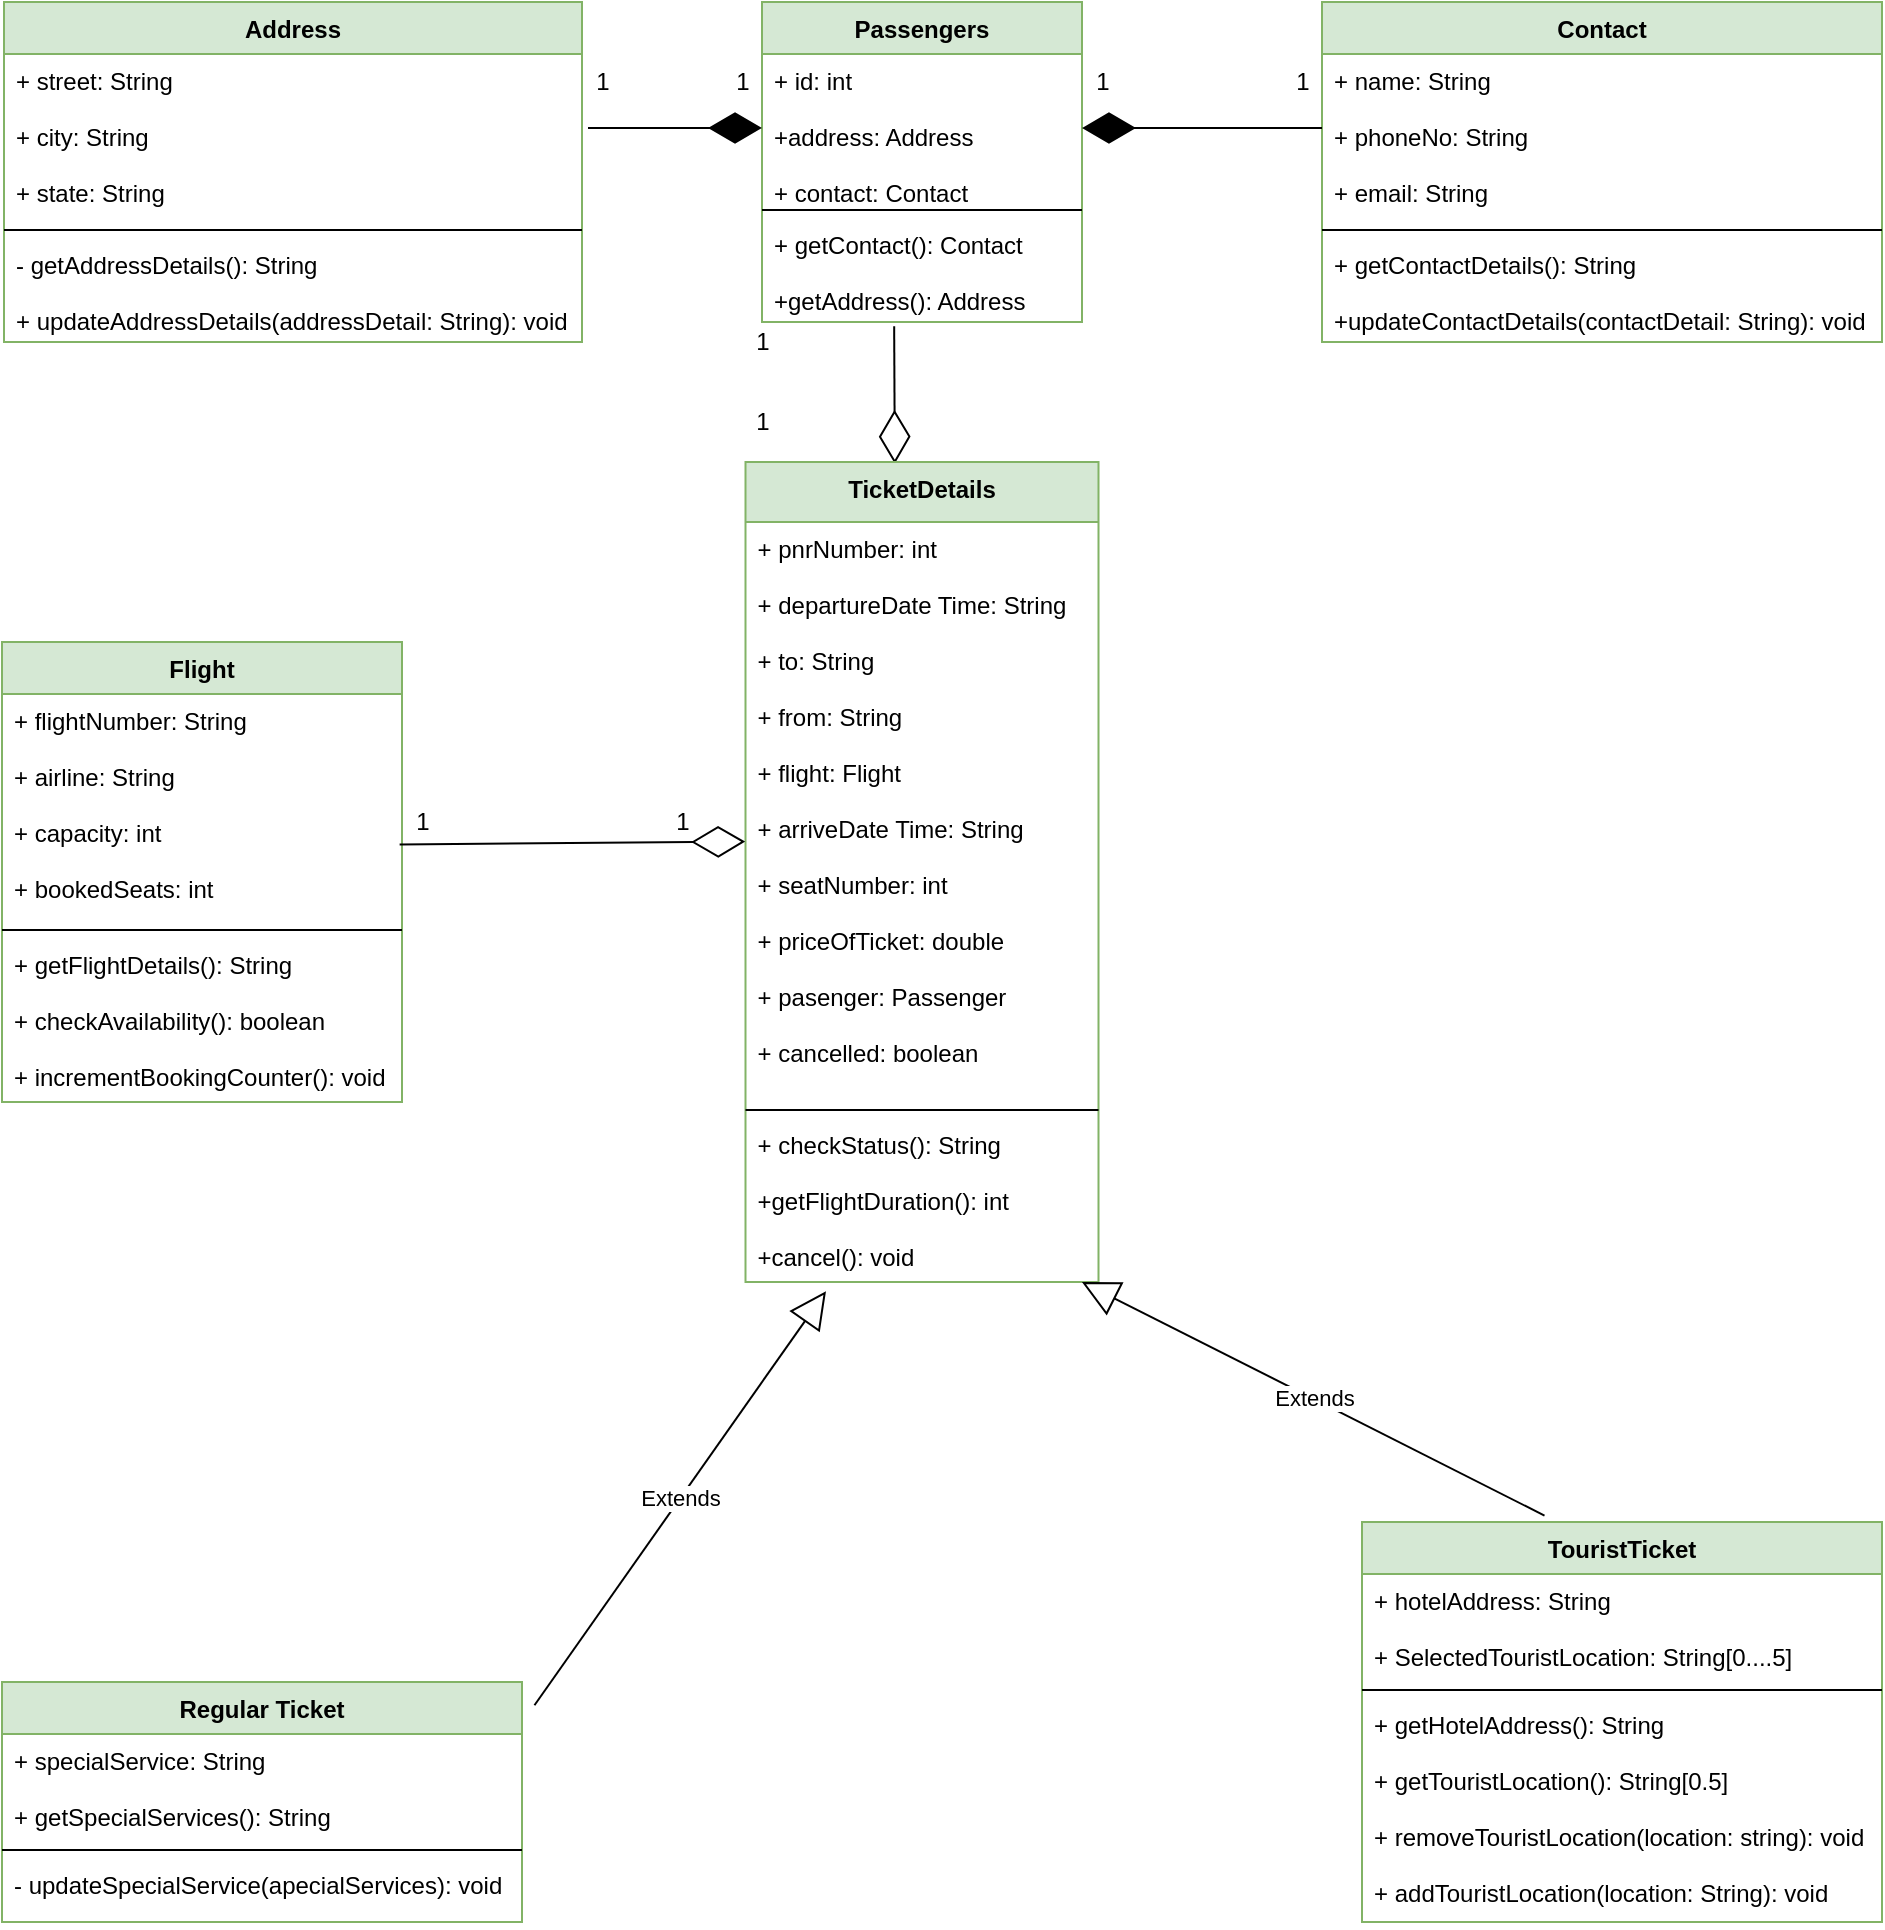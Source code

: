 <mxfile version="14.7.3" type="device"><diagram id="C5RBs43oDa-KdzZeNtuy" name="Page-1"><mxGraphModel dx="1221" dy="659" grid="1" gridSize="10" guides="1" tooltips="1" connect="1" arrows="1" fold="1" page="1" pageScale="1" pageWidth="827" pageHeight="1169" math="0" shadow="0"><root><mxCell id="WIyWlLk6GJQsqaUBKTNV-0"/><mxCell id="WIyWlLk6GJQsqaUBKTNV-1" parent="WIyWlLk6GJQsqaUBKTNV-0"/><mxCell id="pqVaGtPBw4-IldMZ6aQN-0" value="" style="endArrow=diamondThin;endFill=0;endSize=24;html=1;entryX=0.423;entryY=0.002;entryDx=0;entryDy=0;entryPerimeter=0;exitX=0.413;exitY=1.042;exitDx=0;exitDy=0;exitPerimeter=0;" parent="WIyWlLk6GJQsqaUBKTNV-1" source="2CcRBYPIuqYAXpTMlxEL-9" target="2CcRBYPIuqYAXpTMlxEL-23" edge="1"><mxGeometry width="160" relative="1" as="geometry"><mxPoint x="400" y="140" as="sourcePoint"/><mxPoint x="230" y="180" as="targetPoint"/><Array as="points"/></mxGeometry></mxCell><mxCell id="2CcRBYPIuqYAXpTMlxEL-6" value="Passengers" style="swimlane;fontStyle=1;align=center;verticalAlign=top;childLayout=stackLayout;horizontal=1;startSize=26;horizontalStack=0;resizeParent=1;resizeParentMax=0;resizeLast=0;collapsible=1;marginBottom=0;fillColor=#d5e8d4;strokeColor=#82b366;" parent="WIyWlLk6GJQsqaUBKTNV-1" vertex="1"><mxGeometry x="380" width="160" height="160" as="geometry"/></mxCell><mxCell id="2CcRBYPIuqYAXpTMlxEL-7" value="+ id: int&#10;&#10;+address: Address&#10;&#10;+ contact: Contact" style="text;strokeColor=none;fillColor=none;align=left;verticalAlign=top;spacingLeft=4;spacingRight=4;overflow=hidden;rotatable=0;points=[[0,0.5],[1,0.5]];portConstraint=eastwest;" parent="2CcRBYPIuqYAXpTMlxEL-6" vertex="1"><mxGeometry y="26" width="160" height="74" as="geometry"/></mxCell><mxCell id="2CcRBYPIuqYAXpTMlxEL-8" value="" style="line;strokeWidth=1;fillColor=none;align=left;verticalAlign=middle;spacingTop=-1;spacingLeft=3;spacingRight=3;rotatable=0;labelPosition=right;points=[];portConstraint=eastwest;" parent="2CcRBYPIuqYAXpTMlxEL-6" vertex="1"><mxGeometry y="100" width="160" height="8" as="geometry"/></mxCell><mxCell id="2CcRBYPIuqYAXpTMlxEL-9" value="+ getContact(): Contact&#10;&#10;+getAddress(): Address" style="text;strokeColor=none;fillColor=none;align=left;verticalAlign=top;spacingLeft=4;spacingRight=4;overflow=hidden;rotatable=0;points=[[0,0.5],[1,0.5]];portConstraint=eastwest;" parent="2CcRBYPIuqYAXpTMlxEL-6" vertex="1"><mxGeometry y="108" width="160" height="52" as="geometry"/></mxCell><mxCell id="2CcRBYPIuqYAXpTMlxEL-10" value="Address" style="swimlane;fontStyle=1;align=center;verticalAlign=top;childLayout=stackLayout;horizontal=1;startSize=26;horizontalStack=0;resizeParent=1;resizeParentMax=0;resizeLast=0;collapsible=1;marginBottom=0;fillColor=#d5e8d4;strokeColor=#82b366;" parent="WIyWlLk6GJQsqaUBKTNV-1" vertex="1"><mxGeometry x="1" width="289" height="170" as="geometry"/></mxCell><mxCell id="2CcRBYPIuqYAXpTMlxEL-11" value="+ street: String&#10;&#10;+ city: String&#10;&#10;+ state: String&#10;&#10;&#10;" style="text;strokeColor=none;fillColor=none;align=left;verticalAlign=top;spacingLeft=4;spacingRight=4;overflow=hidden;rotatable=0;points=[[0,0.5],[1,0.5]];portConstraint=eastwest;" parent="2CcRBYPIuqYAXpTMlxEL-10" vertex="1"><mxGeometry y="26" width="289" height="84" as="geometry"/></mxCell><mxCell id="2CcRBYPIuqYAXpTMlxEL-12" value="" style="line;strokeWidth=1;fillColor=none;align=left;verticalAlign=middle;spacingTop=-1;spacingLeft=3;spacingRight=3;rotatable=0;labelPosition=right;points=[];portConstraint=eastwest;" parent="2CcRBYPIuqYAXpTMlxEL-10" vertex="1"><mxGeometry y="110" width="289" height="8" as="geometry"/></mxCell><mxCell id="2CcRBYPIuqYAXpTMlxEL-13" value="- getAddressDetails(): String&#10;&#10;+ updateAddressDetails(addressDetail: String): void" style="text;strokeColor=none;fillColor=none;align=left;verticalAlign=top;spacingLeft=4;spacingRight=4;overflow=hidden;rotatable=0;points=[[0,0.5],[1,0.5]];portConstraint=eastwest;" parent="2CcRBYPIuqYAXpTMlxEL-10" vertex="1"><mxGeometry y="118" width="289" height="52" as="geometry"/></mxCell><mxCell id="2CcRBYPIuqYAXpTMlxEL-15" value="Contact" style="swimlane;fontStyle=1;align=center;verticalAlign=top;childLayout=stackLayout;horizontal=1;startSize=26;horizontalStack=0;resizeParent=1;resizeParentMax=0;resizeLast=0;collapsible=1;marginBottom=0;fillColor=#d5e8d4;strokeColor=#82b366;" parent="WIyWlLk6GJQsqaUBKTNV-1" vertex="1"><mxGeometry x="660" width="280" height="170" as="geometry"/></mxCell><mxCell id="2CcRBYPIuqYAXpTMlxEL-16" value="+ name: String&#10;&#10;+ phoneNo: String&#10;&#10;+ email: String&#10;" style="text;strokeColor=none;fillColor=none;align=left;verticalAlign=top;spacingLeft=4;spacingRight=4;overflow=hidden;rotatable=0;points=[[0,0.5],[1,0.5]];portConstraint=eastwest;" parent="2CcRBYPIuqYAXpTMlxEL-15" vertex="1"><mxGeometry y="26" width="280" height="84" as="geometry"/></mxCell><mxCell id="2CcRBYPIuqYAXpTMlxEL-17" value="" style="line;strokeWidth=1;fillColor=none;align=left;verticalAlign=middle;spacingTop=-1;spacingLeft=3;spacingRight=3;rotatable=0;labelPosition=right;points=[];portConstraint=eastwest;" parent="2CcRBYPIuqYAXpTMlxEL-15" vertex="1"><mxGeometry y="110" width="280" height="8" as="geometry"/></mxCell><mxCell id="2CcRBYPIuqYAXpTMlxEL-18" value="+ getContactDetails(): String&#10;&#10;+updateContactDetails(contactDetail: String): void" style="text;strokeColor=none;fillColor=none;align=left;verticalAlign=top;spacingLeft=4;spacingRight=4;overflow=hidden;rotatable=0;points=[[0,0.5],[1,0.5]];portConstraint=eastwest;" parent="2CcRBYPIuqYAXpTMlxEL-15" vertex="1"><mxGeometry y="118" width="280" height="52" as="geometry"/></mxCell><mxCell id="2CcRBYPIuqYAXpTMlxEL-21" value="" style="endArrow=diamondThin;endFill=1;endSize=24;html=1;entryX=0;entryY=0.5;entryDx=0;entryDy=0;" parent="WIyWlLk6GJQsqaUBKTNV-1" edge="1" target="2CcRBYPIuqYAXpTMlxEL-7"><mxGeometry width="160" relative="1" as="geometry"><mxPoint x="293" y="63" as="sourcePoint"/><mxPoint x="330" y="60" as="targetPoint"/></mxGeometry></mxCell><mxCell id="2CcRBYPIuqYAXpTMlxEL-22" value="" style="endArrow=diamondThin;endFill=1;endSize=24;html=1;entryX=1;entryY=0.5;entryDx=0;entryDy=0;" parent="WIyWlLk6GJQsqaUBKTNV-1" edge="1" target="2CcRBYPIuqYAXpTMlxEL-7"><mxGeometry width="160" relative="1" as="geometry"><mxPoint x="660" y="63" as="sourcePoint"/><mxPoint x="550" y="57" as="targetPoint"/></mxGeometry></mxCell><mxCell id="2CcRBYPIuqYAXpTMlxEL-23" value="TicketDetails" style="swimlane;fontStyle=1;align=center;verticalAlign=top;childLayout=stackLayout;horizontal=1;startSize=30;horizontalStack=0;resizeParent=1;resizeParentMax=0;resizeLast=0;collapsible=1;marginBottom=0;fillColor=#d5e8d4;strokeColor=#82b366;" parent="WIyWlLk6GJQsqaUBKTNV-1" vertex="1"><mxGeometry x="371.75" y="230" width="176.5" height="410" as="geometry"/></mxCell><mxCell id="2CcRBYPIuqYAXpTMlxEL-24" value="+ pnrNumber: int&#10;&#10;+ departureDate Time: String&#10;&#10;+ to: String&#10;&#10;+ from: String&#10;&#10;+ flight: Flight&#10;&#10;+ arriveDate Time: String&#10;&#10;+ seatNumber: int&#10;&#10;+ priceOfTicket: double&#10;&#10;+ pasenger: Passenger&#10;&#10;+ cancelled: boolean&#10;" style="text;strokeColor=none;fillColor=none;align=left;verticalAlign=top;spacingLeft=4;spacingRight=4;overflow=hidden;rotatable=0;points=[[0,0.5],[1,0.5]];portConstraint=eastwest;" parent="2CcRBYPIuqYAXpTMlxEL-23" vertex="1"><mxGeometry y="30" width="176.5" height="290" as="geometry"/></mxCell><mxCell id="2CcRBYPIuqYAXpTMlxEL-25" value="" style="line;strokeWidth=1;fillColor=none;align=left;verticalAlign=middle;spacingTop=-1;spacingLeft=3;spacingRight=3;rotatable=0;labelPosition=right;points=[];portConstraint=eastwest;" parent="2CcRBYPIuqYAXpTMlxEL-23" vertex="1"><mxGeometry y="320" width="176.5" height="8" as="geometry"/></mxCell><mxCell id="2CcRBYPIuqYAXpTMlxEL-26" value="+ checkStatus(): String&#10;&#10;+getFlightDuration(): int&#10;&#10;+cancel(): void" style="text;strokeColor=none;fillColor=none;align=left;verticalAlign=top;spacingLeft=4;spacingRight=4;overflow=hidden;rotatable=0;points=[[0,0.5],[1,0.5]];portConstraint=eastwest;" parent="2CcRBYPIuqYAXpTMlxEL-23" vertex="1"><mxGeometry y="328" width="176.5" height="82" as="geometry"/></mxCell><mxCell id="2CcRBYPIuqYAXpTMlxEL-30" style="edgeStyle=orthogonalEdgeStyle;rounded=0;orthogonalLoop=1;jettySize=auto;html=1;exitX=1;exitY=0.5;exitDx=0;exitDy=0;" parent="2CcRBYPIuqYAXpTMlxEL-23" source="2CcRBYPIuqYAXpTMlxEL-24" target="2CcRBYPIuqYAXpTMlxEL-24" edge="1"><mxGeometry relative="1" as="geometry"/></mxCell><mxCell id="2CcRBYPIuqYAXpTMlxEL-31" value="Flight" style="swimlane;fontStyle=1;align=center;verticalAlign=top;childLayout=stackLayout;horizontal=1;startSize=26;horizontalStack=0;resizeParent=1;resizeParentMax=0;resizeLast=0;collapsible=1;marginBottom=0;fillColor=#d5e8d4;strokeColor=#82b366;" parent="WIyWlLk6GJQsqaUBKTNV-1" vertex="1"><mxGeometry y="320" width="200" height="230" as="geometry"/></mxCell><mxCell id="2CcRBYPIuqYAXpTMlxEL-49" value="+ flightNumber: String&#10;&#10;+ airline: String&#10;&#10;+ capacity: int&#10;&#10;+ bookedSeats: int&#10;" style="text;strokeColor=none;fillColor=none;align=left;verticalAlign=top;spacingLeft=4;spacingRight=4;overflow=hidden;rotatable=0;points=[[0,0.5],[1,0.5]];portConstraint=eastwest;" parent="2CcRBYPIuqYAXpTMlxEL-31" vertex="1"><mxGeometry y="26" width="200" height="114" as="geometry"/></mxCell><mxCell id="2CcRBYPIuqYAXpTMlxEL-33" value="" style="line;strokeWidth=1;fillColor=none;align=left;verticalAlign=middle;spacingTop=-1;spacingLeft=3;spacingRight=3;rotatable=0;labelPosition=right;points=[];portConstraint=eastwest;" parent="2CcRBYPIuqYAXpTMlxEL-31" vertex="1"><mxGeometry y="140" width="200" height="8" as="geometry"/></mxCell><mxCell id="2CcRBYPIuqYAXpTMlxEL-34" value="+ getFlightDetails(): String&#10;&#10;+ checkAvailability(): boolean&#10;&#10;+ incrementBookingCounter(): void" style="text;strokeColor=none;fillColor=none;align=left;verticalAlign=top;spacingLeft=4;spacingRight=4;overflow=hidden;rotatable=0;points=[[0,0.5],[1,0.5]];portConstraint=eastwest;" parent="2CcRBYPIuqYAXpTMlxEL-31" vertex="1"><mxGeometry y="148" width="200" height="82" as="geometry"/></mxCell><mxCell id="2CcRBYPIuqYAXpTMlxEL-35" value="Regular Ticket" style="swimlane;fontStyle=1;align=center;verticalAlign=top;childLayout=stackLayout;horizontal=1;startSize=26;horizontalStack=0;resizeParent=1;resizeParentMax=0;resizeLast=0;collapsible=1;marginBottom=0;fillColor=#d5e8d4;strokeColor=#82b366;" parent="WIyWlLk6GJQsqaUBKTNV-1" vertex="1"><mxGeometry y="840" width="260" height="120" as="geometry"/></mxCell><mxCell id="2CcRBYPIuqYAXpTMlxEL-36" value="+ specialService: String&#10;&#10;+ getSpecialServices(): String" style="text;strokeColor=none;fillColor=none;align=left;verticalAlign=top;spacingLeft=4;spacingRight=4;overflow=hidden;rotatable=0;points=[[0,0.5],[1,0.5]];portConstraint=eastwest;" parent="2CcRBYPIuqYAXpTMlxEL-35" vertex="1"><mxGeometry y="26" width="260" height="54" as="geometry"/></mxCell><mxCell id="2CcRBYPIuqYAXpTMlxEL-37" value="" style="line;strokeWidth=1;fillColor=none;align=left;verticalAlign=middle;spacingTop=-1;spacingLeft=3;spacingRight=3;rotatable=0;labelPosition=right;points=[];portConstraint=eastwest;" parent="2CcRBYPIuqYAXpTMlxEL-35" vertex="1"><mxGeometry y="80" width="260" height="8" as="geometry"/></mxCell><mxCell id="2CcRBYPIuqYAXpTMlxEL-38" value="- updateSpecialService(apecialServices): void" style="text;strokeColor=none;fillColor=none;align=left;verticalAlign=top;spacingLeft=4;spacingRight=4;overflow=hidden;rotatable=0;points=[[0,0.5],[1,0.5]];portConstraint=eastwest;" parent="2CcRBYPIuqYAXpTMlxEL-35" vertex="1"><mxGeometry y="88" width="260" height="32" as="geometry"/></mxCell><mxCell id="2CcRBYPIuqYAXpTMlxEL-39" value="TouristTicket" style="swimlane;fontStyle=1;align=center;verticalAlign=top;childLayout=stackLayout;horizontal=1;startSize=26;horizontalStack=0;resizeParent=1;resizeParentMax=0;resizeLast=0;collapsible=1;marginBottom=0;fillColor=#d5e8d4;strokeColor=#82b366;" parent="WIyWlLk6GJQsqaUBKTNV-1" vertex="1"><mxGeometry x="680" y="760" width="260" height="200" as="geometry"/></mxCell><mxCell id="2CcRBYPIuqYAXpTMlxEL-40" value="+ hotelAddress: String&#10;&#10;+ SelectedTouristLocation: String[0....5]&#10;" style="text;strokeColor=none;fillColor=none;align=left;verticalAlign=top;spacingLeft=4;spacingRight=4;overflow=hidden;rotatable=0;points=[[0,0.5],[1,0.5]];portConstraint=eastwest;" parent="2CcRBYPIuqYAXpTMlxEL-39" vertex="1"><mxGeometry y="26" width="260" height="54" as="geometry"/></mxCell><mxCell id="2CcRBYPIuqYAXpTMlxEL-41" value="" style="line;strokeWidth=1;fillColor=none;align=left;verticalAlign=middle;spacingTop=-1;spacingLeft=3;spacingRight=3;rotatable=0;labelPosition=right;points=[];portConstraint=eastwest;" parent="2CcRBYPIuqYAXpTMlxEL-39" vertex="1"><mxGeometry y="80" width="260" height="8" as="geometry"/></mxCell><mxCell id="2CcRBYPIuqYAXpTMlxEL-42" value="+ getHotelAddress(): String&#10;&#10;+ getTouristLocation(): String[0.5]&#10;&#10;+ removeTouristLocation(location: string): void&#10;&#10;+ addTouristLocation(location: String): void" style="text;strokeColor=none;fillColor=none;align=left;verticalAlign=top;spacingLeft=4;spacingRight=4;overflow=hidden;rotatable=0;points=[[0,0.5],[1,0.5]];portConstraint=eastwest;" parent="2CcRBYPIuqYAXpTMlxEL-39" vertex="1"><mxGeometry y="88" width="260" height="112" as="geometry"/></mxCell><mxCell id="2CcRBYPIuqYAXpTMlxEL-45" value="1" style="text;html=1;align=center;verticalAlign=middle;resizable=0;points=[];autosize=1;strokeColor=none;" parent="WIyWlLk6GJQsqaUBKTNV-1" vertex="1"><mxGeometry x="360" y="30" width="20" height="20" as="geometry"/></mxCell><mxCell id="2CcRBYPIuqYAXpTMlxEL-48" value="" style="endArrow=diamondThin;endFill=0;endSize=24;html=1;exitX=-0.06;exitY=1.06;exitDx=0;exitDy=0;exitPerimeter=0;entryX=-0.001;entryY=0.551;entryDx=0;entryDy=0;entryPerimeter=0;" parent="WIyWlLk6GJQsqaUBKTNV-1" edge="1" target="2CcRBYPIuqYAXpTMlxEL-24" source="2CcRBYPIuqYAXpTMlxEL-50"><mxGeometry width="160" relative="1" as="geometry"><mxPoint x="190" y="420" as="sourcePoint"/><mxPoint x="325" y="420" as="targetPoint"/></mxGeometry></mxCell><mxCell id="2CcRBYPIuqYAXpTMlxEL-50" value="1" style="text;html=1;align=center;verticalAlign=middle;resizable=0;points=[];autosize=1;strokeColor=none;" parent="WIyWlLk6GJQsqaUBKTNV-1" vertex="1"><mxGeometry x="200" y="400" width="20" height="20" as="geometry"/></mxCell><mxCell id="2CcRBYPIuqYAXpTMlxEL-51" value="1" style="text;html=1;align=center;verticalAlign=middle;resizable=0;points=[];autosize=1;strokeColor=none;" parent="WIyWlLk6GJQsqaUBKTNV-1" vertex="1"><mxGeometry x="330" y="400" width="20" height="20" as="geometry"/></mxCell><mxCell id="2CcRBYPIuqYAXpTMlxEL-52" value="Extends" style="endArrow=block;endSize=16;endFill=0;html=1;exitX=1.024;exitY=0.097;exitDx=0;exitDy=0;exitPerimeter=0;entryX=0.228;entryY=1.056;entryDx=0;entryDy=0;entryPerimeter=0;" parent="WIyWlLk6GJQsqaUBKTNV-1" source="2CcRBYPIuqYAXpTMlxEL-35" edge="1" target="2CcRBYPIuqYAXpTMlxEL-26"><mxGeometry width="160" relative="1" as="geometry"><mxPoint x="334" y="654.5" as="sourcePoint"/><mxPoint x="360" y="640" as="targetPoint"/></mxGeometry></mxCell><mxCell id="2CcRBYPIuqYAXpTMlxEL-53" value="Extends" style="endArrow=block;endSize=16;endFill=0;html=1;exitX=0.351;exitY=-0.016;exitDx=0;exitDy=0;exitPerimeter=0;entryX=0.953;entryY=1;entryDx=0;entryDy=0;entryPerimeter=0;" parent="WIyWlLk6GJQsqaUBKTNV-1" source="2CcRBYPIuqYAXpTMlxEL-39" target="2CcRBYPIuqYAXpTMlxEL-26" edge="1"><mxGeometry width="160" relative="1" as="geometry"><mxPoint x="620" y="610" as="sourcePoint"/><mxPoint x="530" y="650" as="targetPoint"/></mxGeometry></mxCell><mxCell id="pqVaGtPBw4-IldMZ6aQN-2" value="1" style="text;html=1;align=center;verticalAlign=middle;resizable=0;points=[];autosize=1;strokeColor=none;" parent="WIyWlLk6GJQsqaUBKTNV-1" vertex="1"><mxGeometry x="370" y="200" width="20" height="20" as="geometry"/></mxCell><mxCell id="HN6egNd_svycNnDiIpPl-0" value="1" style="text;html=1;align=center;verticalAlign=middle;resizable=0;points=[];autosize=1;strokeColor=none;" vertex="1" parent="WIyWlLk6GJQsqaUBKTNV-1"><mxGeometry x="370" y="160" width="20" height="20" as="geometry"/></mxCell><mxCell id="HN6egNd_svycNnDiIpPl-1" value="1" style="text;html=1;align=center;verticalAlign=middle;resizable=0;points=[];autosize=1;strokeColor=none;" vertex="1" parent="WIyWlLk6GJQsqaUBKTNV-1"><mxGeometry x="640" y="30" width="20" height="20" as="geometry"/></mxCell><mxCell id="HN6egNd_svycNnDiIpPl-2" value="1" style="text;html=1;align=center;verticalAlign=middle;resizable=0;points=[];autosize=1;strokeColor=none;" vertex="1" parent="WIyWlLk6GJQsqaUBKTNV-1"><mxGeometry x="540" y="30" width="20" height="20" as="geometry"/></mxCell><mxCell id="HN6egNd_svycNnDiIpPl-3" value="1" style="text;html=1;align=center;verticalAlign=middle;resizable=0;points=[];autosize=1;strokeColor=none;" vertex="1" parent="WIyWlLk6GJQsqaUBKTNV-1"><mxGeometry x="290" y="30" width="20" height="20" as="geometry"/></mxCell></root></mxGraphModel></diagram></mxfile>